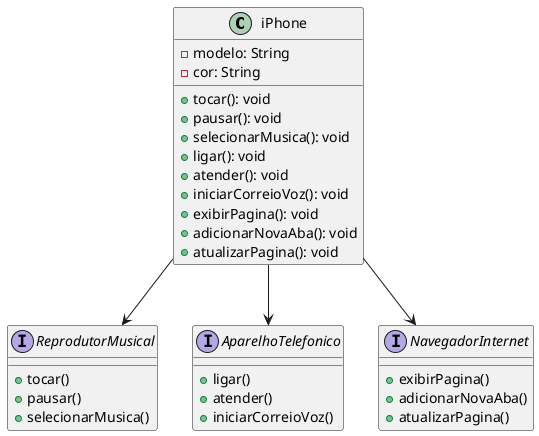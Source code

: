 @startuml

class iPhone {
  - modelo: String
  - cor: String
  
  + tocar(): void
  + pausar(): void
  + selecionarMusica(): void
  + ligar(): void
  + atender(): void
  + iniciarCorreioVoz(): void
  + exibirPagina(): void
  + adicionarNovaAba(): void
  + atualizarPagina(): void
}

interface ReprodutorMusical {
  + tocar()
  + pausar()
  + selecionarMusica()
}

interface AparelhoTelefonico {
  + ligar()
  + atender()
  + iniciarCorreioVoz()
}

interface NavegadorInternet {
  + exibirPagina()
  + adicionarNovaAba()
  + atualizarPagina()
}

iPhone --> ReprodutorMusical
iPhone --> AparelhoTelefonico
iPhone --> NavegadorInternet

@enduml
